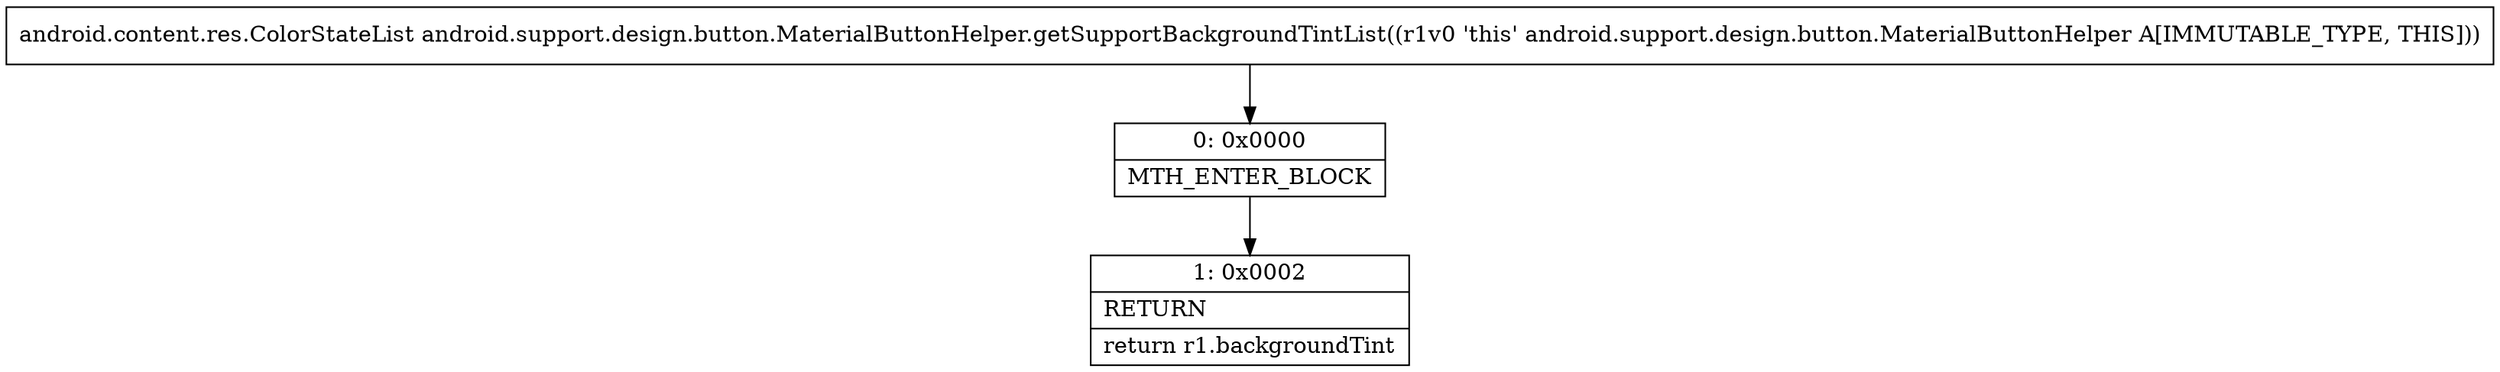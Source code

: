 digraph "CFG forandroid.support.design.button.MaterialButtonHelper.getSupportBackgroundTintList()Landroid\/content\/res\/ColorStateList;" {
Node_0 [shape=record,label="{0\:\ 0x0000|MTH_ENTER_BLOCK\l}"];
Node_1 [shape=record,label="{1\:\ 0x0002|RETURN\l|return r1.backgroundTint\l}"];
MethodNode[shape=record,label="{android.content.res.ColorStateList android.support.design.button.MaterialButtonHelper.getSupportBackgroundTintList((r1v0 'this' android.support.design.button.MaterialButtonHelper A[IMMUTABLE_TYPE, THIS])) }"];
MethodNode -> Node_0;
Node_0 -> Node_1;
}

